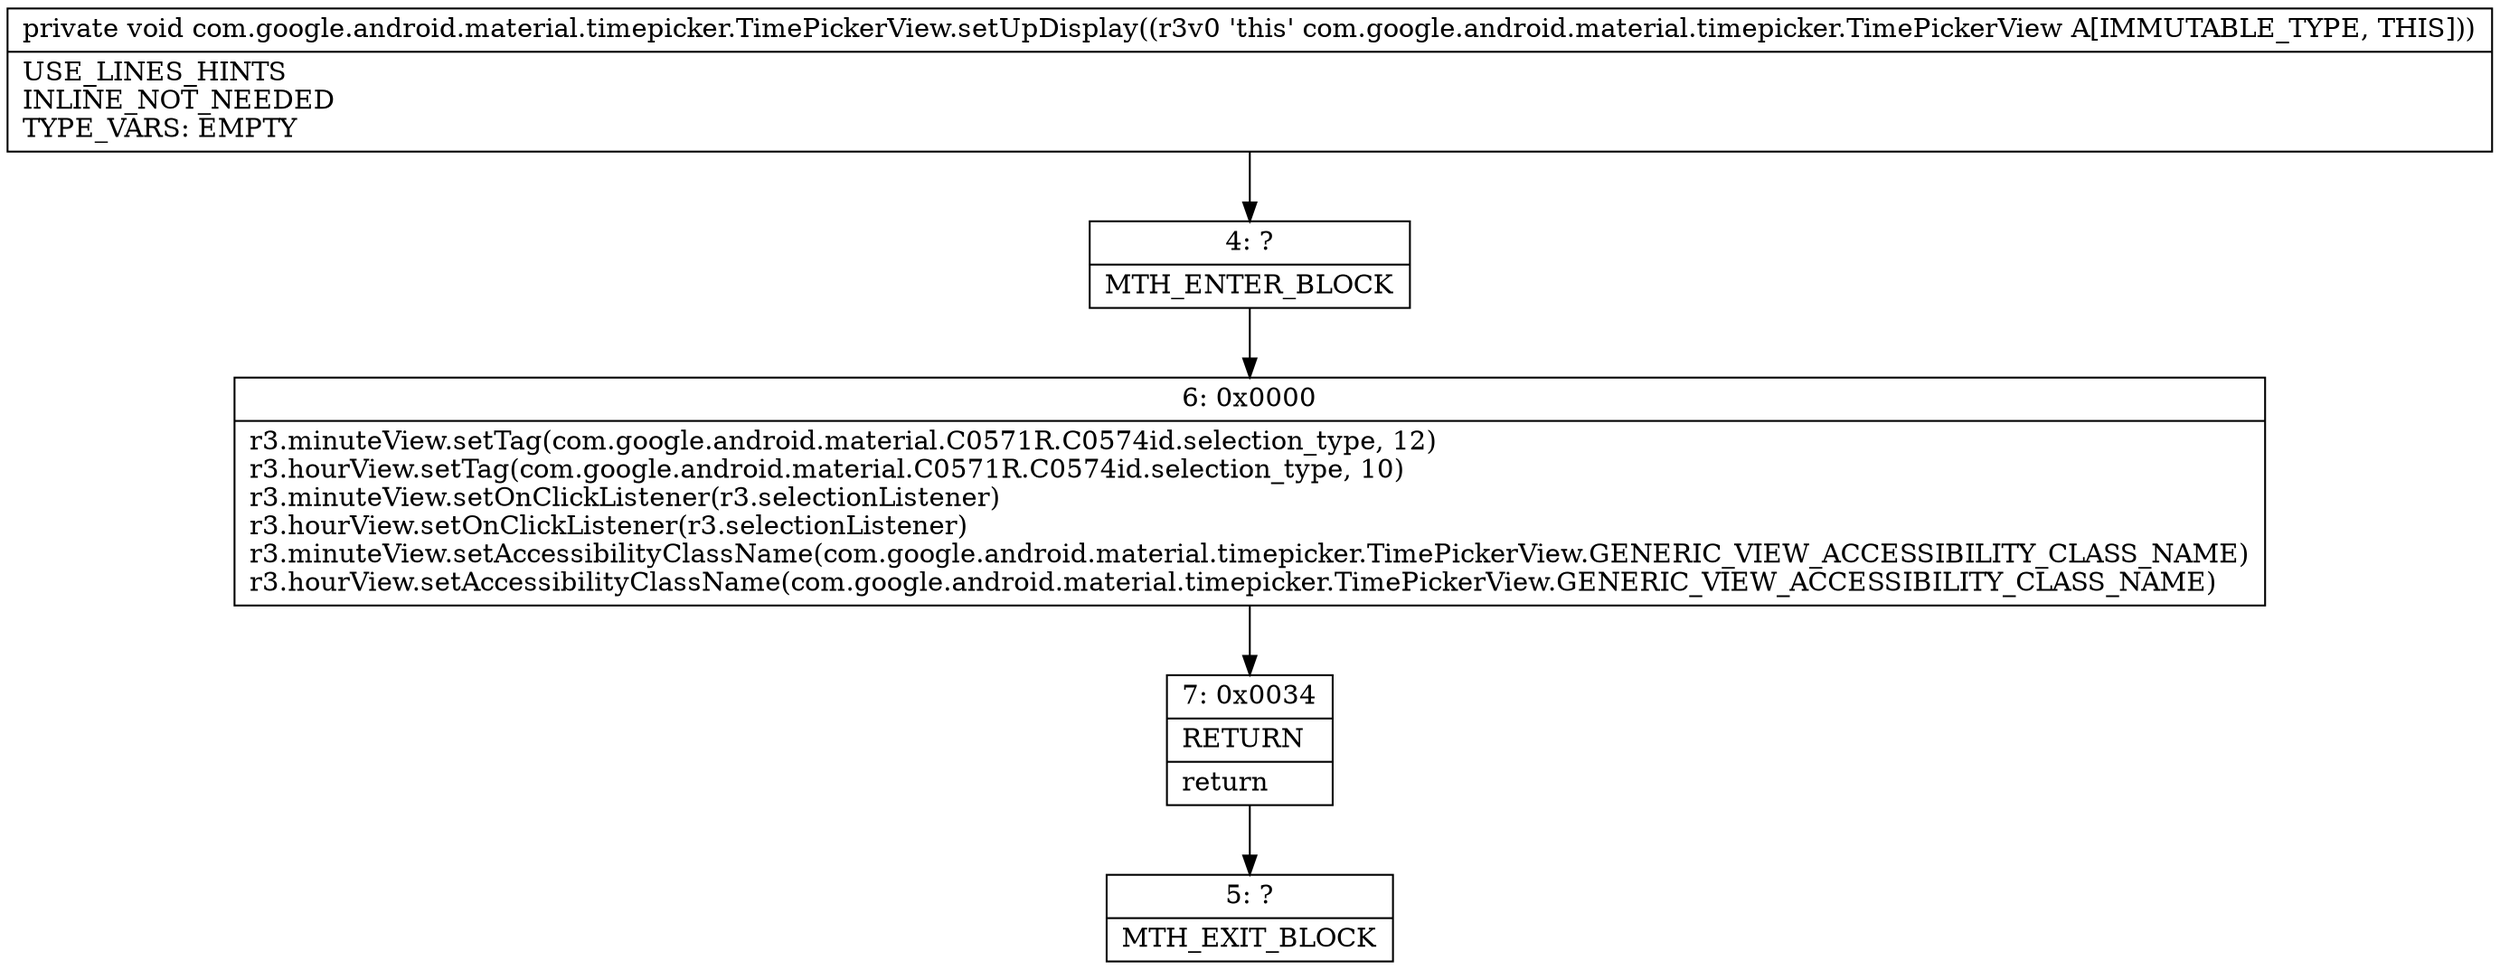 digraph "CFG forcom.google.android.material.timepicker.TimePickerView.setUpDisplay()V" {
Node_4 [shape=record,label="{4\:\ ?|MTH_ENTER_BLOCK\l}"];
Node_6 [shape=record,label="{6\:\ 0x0000|r3.minuteView.setTag(com.google.android.material.C0571R.C0574id.selection_type, 12)\lr3.hourView.setTag(com.google.android.material.C0571R.C0574id.selection_type, 10)\lr3.minuteView.setOnClickListener(r3.selectionListener)\lr3.hourView.setOnClickListener(r3.selectionListener)\lr3.minuteView.setAccessibilityClassName(com.google.android.material.timepicker.TimePickerView.GENERIC_VIEW_ACCESSIBILITY_CLASS_NAME)\lr3.hourView.setAccessibilityClassName(com.google.android.material.timepicker.TimePickerView.GENERIC_VIEW_ACCESSIBILITY_CLASS_NAME)\l}"];
Node_7 [shape=record,label="{7\:\ 0x0034|RETURN\l|return\l}"];
Node_5 [shape=record,label="{5\:\ ?|MTH_EXIT_BLOCK\l}"];
MethodNode[shape=record,label="{private void com.google.android.material.timepicker.TimePickerView.setUpDisplay((r3v0 'this' com.google.android.material.timepicker.TimePickerView A[IMMUTABLE_TYPE, THIS]))  | USE_LINES_HINTS\lINLINE_NOT_NEEDED\lTYPE_VARS: EMPTY\l}"];
MethodNode -> Node_4;Node_4 -> Node_6;
Node_6 -> Node_7;
Node_7 -> Node_5;
}

